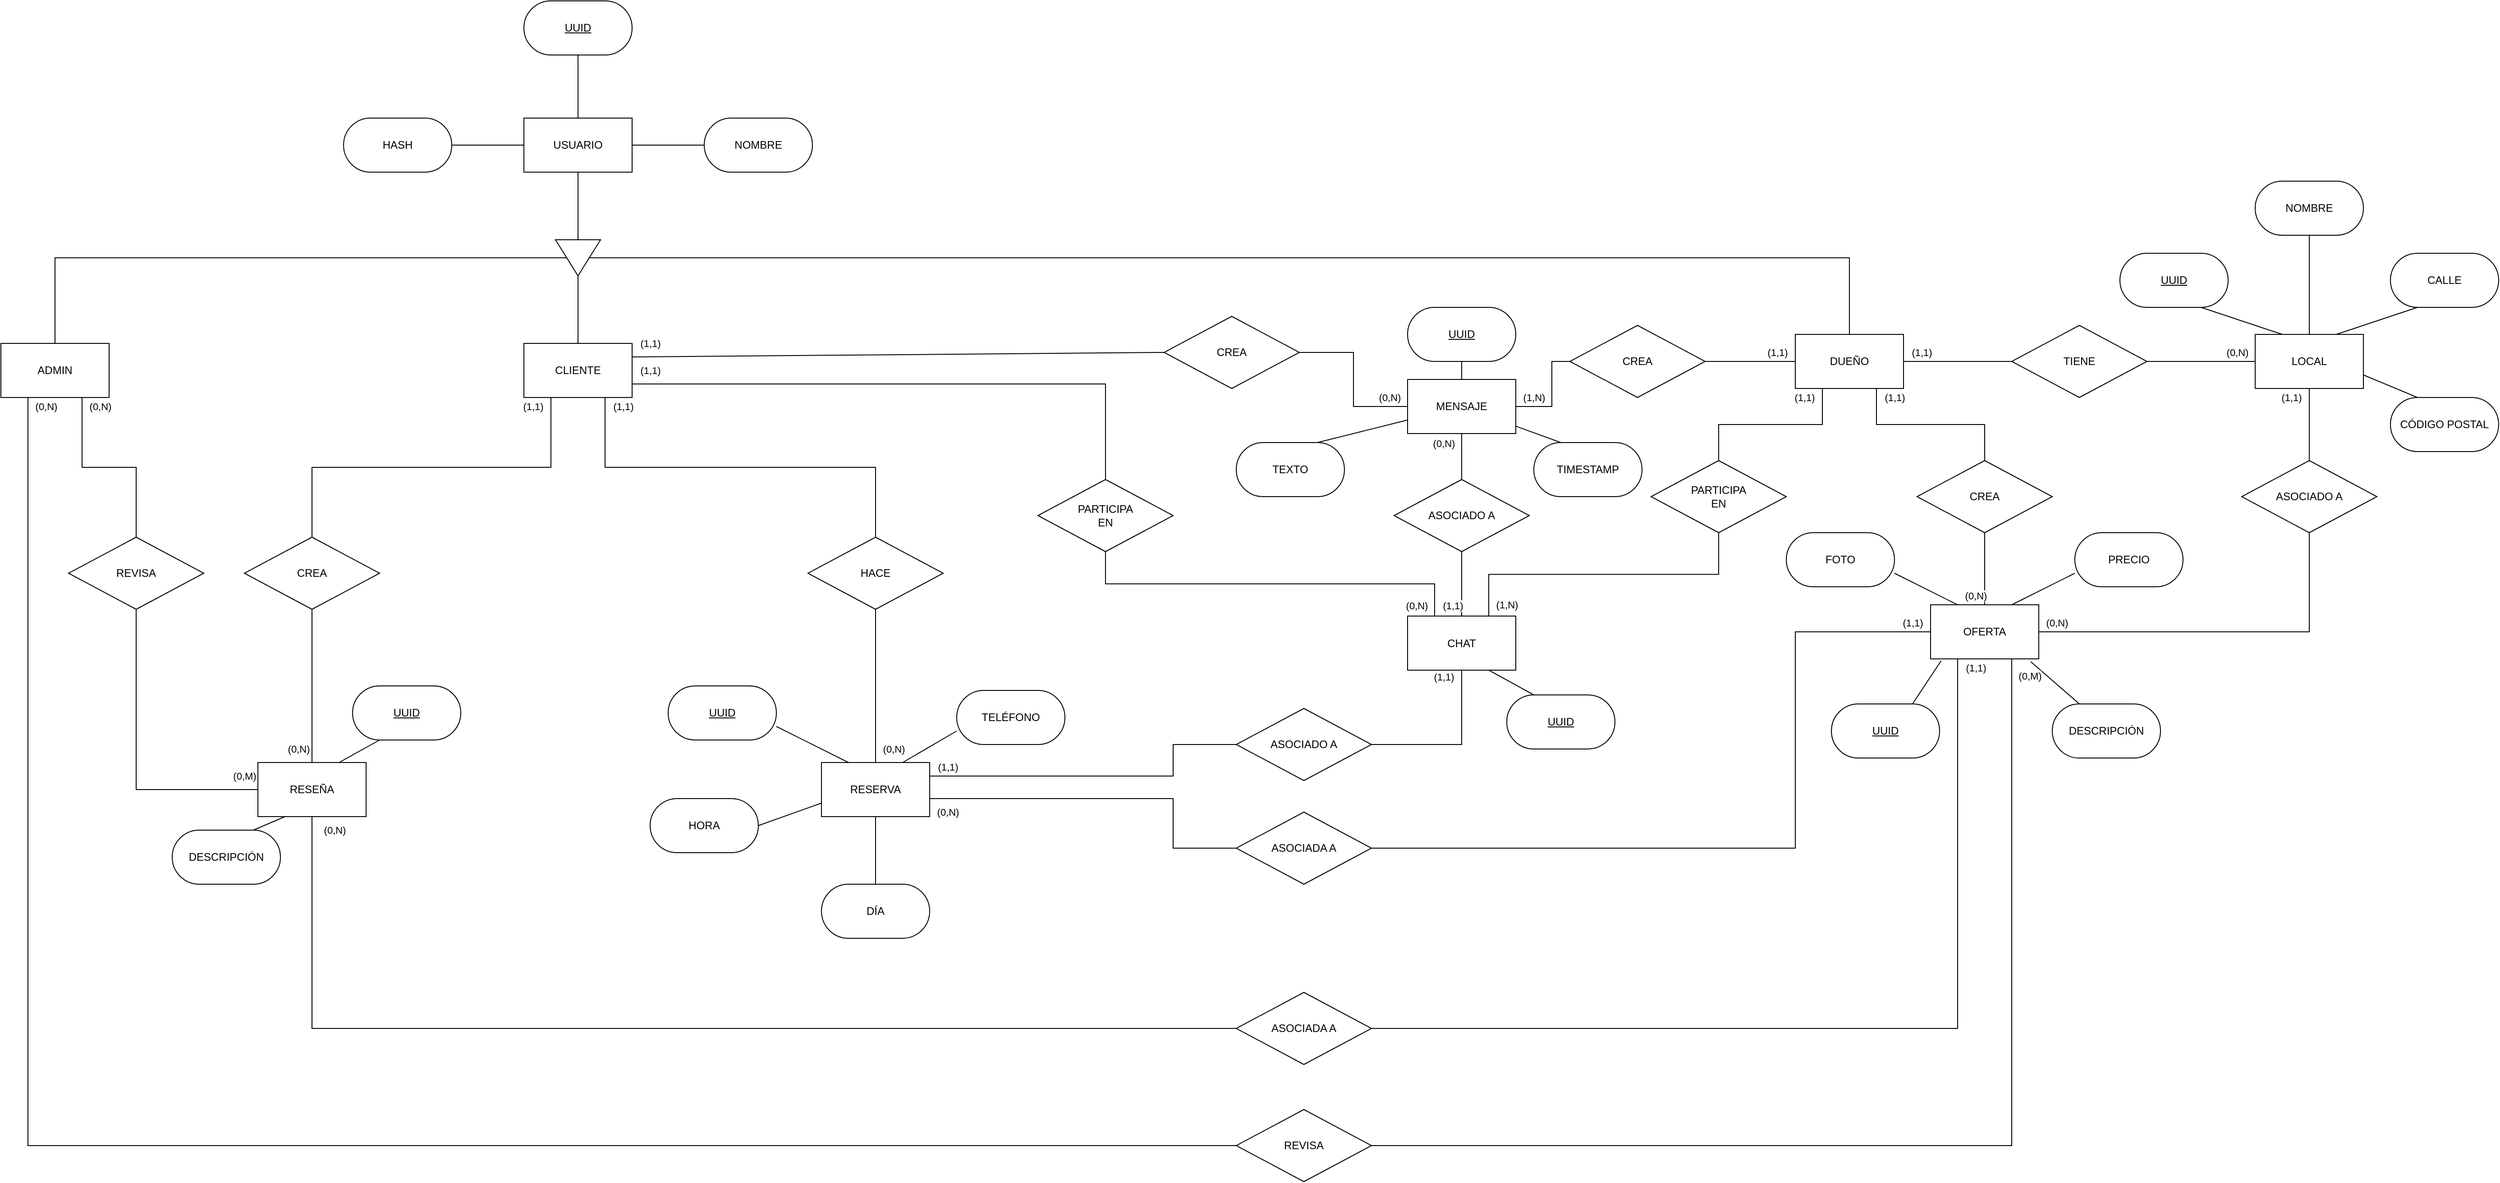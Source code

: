 <mxfile version="20.7.4" type="device"><diagram id="i-nku1L1zKFZTw5mB0r3" name="Page-1"><mxGraphModel dx="4325" dy="1533" grid="1" gridSize="10" guides="1" tooltips="1" connect="1" arrows="1" fold="1" page="1" pageScale="1" pageWidth="850" pageHeight="1100" math="0" shadow="0"><root><mxCell id="0"/><mxCell id="1" parent="0"/><mxCell id="bb5t_o7MZO1usKwchaMG-18" style="edgeStyle=none;rounded=0;orthogonalLoop=1;jettySize=auto;html=1;exitX=0.5;exitY=1;exitDx=0;exitDy=0;entryX=0;entryY=0.5;entryDx=0;entryDy=0;startArrow=none;startFill=0;endArrow=none;endFill=0;" edge="1" parent="1" source="bb5t_o7MZO1usKwchaMG-1" target="bb5t_o7MZO1usKwchaMG-17"><mxGeometry relative="1" as="geometry"/></mxCell><mxCell id="bb5t_o7MZO1usKwchaMG-24" value="" style="edgeStyle=none;rounded=0;orthogonalLoop=1;jettySize=auto;html=1;startArrow=none;startFill=0;endArrow=none;endFill=0;" edge="1" parent="1" source="bb5t_o7MZO1usKwchaMG-1" target="bb5t_o7MZO1usKwchaMG-3"><mxGeometry relative="1" as="geometry"/></mxCell><mxCell id="bb5t_o7MZO1usKwchaMG-25" value="" style="edgeStyle=none;rounded=0;orthogonalLoop=1;jettySize=auto;html=1;startArrow=none;startFill=0;endArrow=none;endFill=0;" edge="1" parent="1" source="bb5t_o7MZO1usKwchaMG-1" target="bb5t_o7MZO1usKwchaMG-4"><mxGeometry relative="1" as="geometry"/></mxCell><mxCell id="bb5t_o7MZO1usKwchaMG-26" value="" style="edgeStyle=none;rounded=0;orthogonalLoop=1;jettySize=auto;html=1;startArrow=none;startFill=0;endArrow=none;endFill=0;" edge="1" parent="1" source="bb5t_o7MZO1usKwchaMG-1" target="bb5t_o7MZO1usKwchaMG-2"><mxGeometry relative="1" as="geometry"/></mxCell><mxCell id="bb5t_o7MZO1usKwchaMG-1" value="USUARIO" style="rounded=0;whiteSpace=wrap;html=1;" vertex="1" parent="1"><mxGeometry x="-1030" y="200" width="120" height="60" as="geometry"/></mxCell><mxCell id="bb5t_o7MZO1usKwchaMG-2" value="&lt;u&gt;UUID&lt;/u&gt;" style="rounded=1;whiteSpace=wrap;html=1;arcSize=50;" vertex="1" parent="1"><mxGeometry x="-1030" y="70" width="120" height="60" as="geometry"/></mxCell><mxCell id="bb5t_o7MZO1usKwchaMG-3" value="&lt;span&gt;NOMBRE&lt;/span&gt;" style="rounded=1;whiteSpace=wrap;html=1;arcSize=50;fontStyle=0" vertex="1" parent="1"><mxGeometry x="-830" y="200" width="120" height="60" as="geometry"/></mxCell><mxCell id="bb5t_o7MZO1usKwchaMG-4" value="HASH" style="rounded=1;whiteSpace=wrap;html=1;arcSize=50;fontStyle=0" vertex="1" parent="1"><mxGeometry x="-1230" y="200" width="120" height="60" as="geometry"/></mxCell><mxCell id="bb5t_o7MZO1usKwchaMG-137" value="(0,N)" style="edgeStyle=orthogonalEdgeStyle;rounded=0;orthogonalLoop=1;jettySize=auto;html=1;exitX=0.75;exitY=1;exitDx=0;exitDy=0;entryX=0.5;entryY=0;entryDx=0;entryDy=0;startArrow=none;startFill=0;endArrow=none;endFill=0;" edge="1" parent="1" source="bb5t_o7MZO1usKwchaMG-11" target="bb5t_o7MZO1usKwchaMG-136"><mxGeometry x="-0.907" y="20" relative="1" as="geometry"><mxPoint as="offset"/></mxGeometry></mxCell><mxCell id="bb5t_o7MZO1usKwchaMG-11" value="ADMIN" style="rounded=0;whiteSpace=wrap;html=1;" vertex="1" parent="1"><mxGeometry x="-1610" y="450" width="120" height="60" as="geometry"/></mxCell><mxCell id="bb5t_o7MZO1usKwchaMG-62" value="(1,1)" style="edgeStyle=orthogonalEdgeStyle;rounded=0;orthogonalLoop=1;jettySize=auto;html=1;startArrow=none;startFill=0;endArrow=none;endFill=0;exitX=0.75;exitY=1;exitDx=0;exitDy=0;" edge="1" parent="1" source="bb5t_o7MZO1usKwchaMG-12" target="bb5t_o7MZO1usKwchaMG-61"><mxGeometry x="-0.956" y="20" relative="1" as="geometry"><mxPoint as="offset"/></mxGeometry></mxCell><mxCell id="bb5t_o7MZO1usKwchaMG-110" value="(1,1)" style="edgeStyle=orthogonalEdgeStyle;rounded=0;orthogonalLoop=1;jettySize=auto;html=1;exitX=1;exitY=0.75;exitDx=0;exitDy=0;entryX=0.5;entryY=0;entryDx=0;entryDy=0;startArrow=none;startFill=0;endArrow=none;endFill=0;" edge="1" parent="1" source="bb5t_o7MZO1usKwchaMG-12" target="bb5t_o7MZO1usKwchaMG-108"><mxGeometry x="-0.937" y="15" relative="1" as="geometry"><mxPoint as="offset"/></mxGeometry></mxCell><mxCell id="bb5t_o7MZO1usKwchaMG-117" value="(1,1)" style="edgeStyle=none;rounded=0;orthogonalLoop=1;jettySize=auto;html=1;exitX=1;exitY=0.25;exitDx=0;exitDy=0;entryX=0;entryY=0.5;entryDx=0;entryDy=0;startArrow=none;startFill=0;endArrow=none;endFill=0;" edge="1" parent="1" source="bb5t_o7MZO1usKwchaMG-12" target="bb5t_o7MZO1usKwchaMG-116"><mxGeometry x="-0.932" y="15" relative="1" as="geometry"><mxPoint as="offset"/></mxGeometry></mxCell><mxCell id="bb5t_o7MZO1usKwchaMG-127" value="(1,1)" style="edgeStyle=orthogonalEdgeStyle;rounded=0;orthogonalLoop=1;jettySize=auto;html=1;exitX=0.25;exitY=1;exitDx=0;exitDy=0;entryX=0.5;entryY=0;entryDx=0;entryDy=0;startArrow=none;startFill=0;endArrow=none;endFill=0;" edge="1" parent="1" source="bb5t_o7MZO1usKwchaMG-12" target="bb5t_o7MZO1usKwchaMG-125"><mxGeometry x="-0.952" y="-20" relative="1" as="geometry"><mxPoint as="offset"/></mxGeometry></mxCell><mxCell id="bb5t_o7MZO1usKwchaMG-12" value="CLIENTE" style="rounded=0;whiteSpace=wrap;html=1;" vertex="1" parent="1"><mxGeometry x="-1030" y="450" width="120" height="60" as="geometry"/></mxCell><mxCell id="bb5t_o7MZO1usKwchaMG-42" value="(1,1)" style="edgeStyle=orthogonalEdgeStyle;rounded=0;orthogonalLoop=1;jettySize=auto;html=1;exitX=0.75;exitY=1;exitDx=0;exitDy=0;entryX=0.5;entryY=0;entryDx=0;entryDy=0;startArrow=none;startFill=0;endArrow=none;endFill=0;" edge="1" parent="1" source="bb5t_o7MZO1usKwchaMG-13" target="bb5t_o7MZO1usKwchaMG-27"><mxGeometry x="-0.9" y="20" relative="1" as="geometry"><mxPoint as="offset"/></mxGeometry></mxCell><mxCell id="bb5t_o7MZO1usKwchaMG-51" value="(1,1)" style="edgeStyle=none;rounded=0;orthogonalLoop=1;jettySize=auto;html=1;exitX=1;exitY=0.5;exitDx=0;exitDy=0;entryX=0;entryY=0.5;entryDx=0;entryDy=0;startArrow=none;startFill=0;endArrow=none;endFill=0;" edge="1" parent="1" source="bb5t_o7MZO1usKwchaMG-13" target="bb5t_o7MZO1usKwchaMG-35"><mxGeometry x="-0.667" y="10" relative="1" as="geometry"><mxPoint as="offset"/></mxGeometry></mxCell><mxCell id="bb5t_o7MZO1usKwchaMG-82" value="(1,1)" style="edgeStyle=orthogonalEdgeStyle;rounded=0;orthogonalLoop=1;jettySize=auto;html=1;exitX=0.25;exitY=1;exitDx=0;exitDy=0;entryX=0.5;entryY=0;entryDx=0;entryDy=0;startArrow=none;startFill=0;endArrow=none;endFill=0;" edge="1" parent="1" source="bb5t_o7MZO1usKwchaMG-13" target="bb5t_o7MZO1usKwchaMG-80"><mxGeometry x="-0.897" y="-20" relative="1" as="geometry"><mxPoint as="offset"/></mxGeometry></mxCell><mxCell id="bb5t_o7MZO1usKwchaMG-122" style="edgeStyle=orthogonalEdgeStyle;rounded=0;orthogonalLoop=1;jettySize=auto;html=1;exitX=0.5;exitY=0;exitDx=0;exitDy=0;entryX=0.5;entryY=0;entryDx=0;entryDy=0;startArrow=none;startFill=0;endArrow=none;endFill=0;" edge="1" parent="1" source="bb5t_o7MZO1usKwchaMG-13" target="bb5t_o7MZO1usKwchaMG-17"><mxGeometry relative="1" as="geometry"><Array as="points"><mxPoint x="440" y="355"/></Array></mxGeometry></mxCell><mxCell id="bb5t_o7MZO1usKwchaMG-13" value="DUEÑO" style="rounded=0;whiteSpace=wrap;html=1;" vertex="1" parent="1"><mxGeometry x="380" y="440" width="120" height="60" as="geometry"/></mxCell><mxCell id="bb5t_o7MZO1usKwchaMG-19" style="edgeStyle=orthogonalEdgeStyle;rounded=0;orthogonalLoop=1;jettySize=auto;html=1;exitX=0.5;exitY=1;exitDx=0;exitDy=0;entryX=0.5;entryY=0;entryDx=0;entryDy=0;startArrow=none;startFill=0;endArrow=none;endFill=0;" edge="1" parent="1" source="bb5t_o7MZO1usKwchaMG-17" target="bb5t_o7MZO1usKwchaMG-11"><mxGeometry relative="1" as="geometry"/></mxCell><mxCell id="bb5t_o7MZO1usKwchaMG-21" style="edgeStyle=none;rounded=0;orthogonalLoop=1;jettySize=auto;html=1;exitX=1;exitY=0.5;exitDx=0;exitDy=0;entryX=0.5;entryY=0;entryDx=0;entryDy=0;startArrow=none;startFill=0;endArrow=none;endFill=0;" edge="1" parent="1" source="bb5t_o7MZO1usKwchaMG-17" target="bb5t_o7MZO1usKwchaMG-12"><mxGeometry relative="1" as="geometry"/></mxCell><mxCell id="bb5t_o7MZO1usKwchaMG-17" value="" style="triangle;whiteSpace=wrap;html=1;rotation=90;" vertex="1" parent="1"><mxGeometry x="-990" y="330" width="40" height="50" as="geometry"/></mxCell><mxCell id="bb5t_o7MZO1usKwchaMG-44" value="(0,N)" style="edgeStyle=orthogonalEdgeStyle;rounded=0;orthogonalLoop=1;jettySize=auto;html=1;exitX=1;exitY=0.5;exitDx=0;exitDy=0;startArrow=none;startFill=0;endArrow=none;endFill=0;" edge="1" parent="1" source="bb5t_o7MZO1usKwchaMG-23" target="bb5t_o7MZO1usKwchaMG-41"><mxGeometry x="-0.902" y="10" relative="1" as="geometry"><mxPoint as="offset"/></mxGeometry></mxCell><mxCell id="bb5t_o7MZO1usKwchaMG-60" style="edgeStyle=none;rounded=0;orthogonalLoop=1;jettySize=auto;html=1;exitX=0.926;exitY=1.052;exitDx=0;exitDy=0;entryX=0.25;entryY=0;entryDx=0;entryDy=0;startArrow=none;startFill=0;endArrow=none;endFill=0;exitPerimeter=0;" edge="1" parent="1" source="bb5t_o7MZO1usKwchaMG-23" target="bb5t_o7MZO1usKwchaMG-54"><mxGeometry relative="1" as="geometry"/></mxCell><mxCell id="bb5t_o7MZO1usKwchaMG-87" value="(1,1)" style="edgeStyle=orthogonalEdgeStyle;rounded=0;orthogonalLoop=1;jettySize=auto;html=1;exitX=0;exitY=0.5;exitDx=0;exitDy=0;entryX=1;entryY=0.5;entryDx=0;entryDy=0;startArrow=none;startFill=0;endArrow=none;endFill=0;" edge="1" parent="1" source="bb5t_o7MZO1usKwchaMG-23" target="bb5t_o7MZO1usKwchaMG-86"><mxGeometry x="-0.954" y="-10" relative="1" as="geometry"><Array as="points"><mxPoint x="380" y="770"/><mxPoint x="380" y="1010"/></Array><mxPoint as="offset"/></mxGeometry></mxCell><mxCell id="bb5t_o7MZO1usKwchaMG-132" value="(1,1)" style="edgeStyle=orthogonalEdgeStyle;rounded=0;orthogonalLoop=1;jettySize=auto;html=1;exitX=0.25;exitY=1;exitDx=0;exitDy=0;entryX=1;entryY=0.5;entryDx=0;entryDy=0;startArrow=none;startFill=0;endArrow=none;endFill=0;" edge="1" parent="1" source="bb5t_o7MZO1usKwchaMG-23" target="bb5t_o7MZO1usKwchaMG-131"><mxGeometry x="-0.981" y="20" relative="1" as="geometry"><mxPoint as="offset"/></mxGeometry></mxCell><mxCell id="bb5t_o7MZO1usKwchaMG-141" value="(0,M)" style="edgeStyle=orthogonalEdgeStyle;rounded=0;orthogonalLoop=1;jettySize=auto;html=1;exitX=0.75;exitY=1;exitDx=0;exitDy=0;entryX=1;entryY=0.5;entryDx=0;entryDy=0;startArrow=none;startFill=0;endArrow=none;endFill=0;" edge="1" parent="1" source="bb5t_o7MZO1usKwchaMG-23" target="bb5t_o7MZO1usKwchaMG-139"><mxGeometry x="-0.97" y="20" relative="1" as="geometry"><mxPoint as="offset"/></mxGeometry></mxCell><mxCell id="bb5t_o7MZO1usKwchaMG-23" value="OFERTA" style="rounded=0;whiteSpace=wrap;html=1;" vertex="1" parent="1"><mxGeometry x="530" y="740" width="120" height="60" as="geometry"/></mxCell><mxCell id="bb5t_o7MZO1usKwchaMG-43" value="(0,N)" style="edgeStyle=orthogonalEdgeStyle;rounded=0;orthogonalLoop=1;jettySize=auto;html=1;exitX=0.5;exitY=1;exitDx=0;exitDy=0;entryX=0.5;entryY=0;entryDx=0;entryDy=0;startArrow=none;startFill=0;endArrow=none;endFill=0;" edge="1" parent="1" source="bb5t_o7MZO1usKwchaMG-27" target="bb5t_o7MZO1usKwchaMG-23"><mxGeometry x="0.75" y="-10" relative="1" as="geometry"><mxPoint as="offset"/></mxGeometry></mxCell><mxCell id="bb5t_o7MZO1usKwchaMG-27" value="CREA" style="rhombus;whiteSpace=wrap;html=1;" vertex="1" parent="1"><mxGeometry x="515" y="580" width="150" height="80" as="geometry"/></mxCell><mxCell id="bb5t_o7MZO1usKwchaMG-88" value="(0,N)" style="edgeStyle=orthogonalEdgeStyle;rounded=0;orthogonalLoop=1;jettySize=auto;html=1;entryX=0;entryY=0.5;entryDx=0;entryDy=0;startArrow=none;startFill=0;endArrow=none;endFill=0;" edge="1" parent="1" target="bb5t_o7MZO1usKwchaMG-86"><mxGeometry x="-0.899" y="-15" relative="1" as="geometry"><mxPoint x="-580" y="955" as="sourcePoint"/><mxPoint x="-340" y="1015" as="targetPoint"/><Array as="points"><mxPoint x="-310" y="955"/><mxPoint x="-310" y="1010"/></Array><mxPoint as="offset"/></mxGeometry></mxCell><mxCell id="bb5t_o7MZO1usKwchaMG-34" value="RESERVA" style="rounded=0;whiteSpace=wrap;html=1;" vertex="1" parent="1"><mxGeometry x="-700" y="915" width="120" height="60" as="geometry"/></mxCell><mxCell id="bb5t_o7MZO1usKwchaMG-52" value="(0,N)" style="edgeStyle=none;rounded=0;orthogonalLoop=1;jettySize=auto;html=1;exitX=1;exitY=0.5;exitDx=0;exitDy=0;entryX=0;entryY=0.5;entryDx=0;entryDy=0;startArrow=none;startFill=0;endArrow=none;endFill=0;" edge="1" parent="1" source="bb5t_o7MZO1usKwchaMG-35" target="bb5t_o7MZO1usKwchaMG-36"><mxGeometry x="0.667" y="10" relative="1" as="geometry"><mxPoint as="offset"/></mxGeometry></mxCell><mxCell id="bb5t_o7MZO1usKwchaMG-35" value="TIENE" style="rhombus;whiteSpace=wrap;html=1;" vertex="1" parent="1"><mxGeometry x="620" y="430" width="150" height="80" as="geometry"/></mxCell><mxCell id="bb5t_o7MZO1usKwchaMG-45" value="(1,1)" style="edgeStyle=orthogonalEdgeStyle;rounded=0;orthogonalLoop=1;jettySize=auto;html=1;startArrow=none;startFill=0;endArrow=none;endFill=0;" edge="1" parent="1" source="bb5t_o7MZO1usKwchaMG-36" target="bb5t_o7MZO1usKwchaMG-41"><mxGeometry x="-0.75" y="-20" relative="1" as="geometry"><mxPoint as="offset"/></mxGeometry></mxCell><mxCell id="bb5t_o7MZO1usKwchaMG-36" value="LOCAL" style="rounded=0;whiteSpace=wrap;html=1;" vertex="1" parent="1"><mxGeometry x="890" y="440" width="120" height="60" as="geometry"/></mxCell><mxCell id="bb5t_o7MZO1usKwchaMG-47" style="rounded=0;orthogonalLoop=1;jettySize=auto;html=1;exitX=0.75;exitY=1;exitDx=0;exitDy=0;entryX=0.25;entryY=0;entryDx=0;entryDy=0;startArrow=none;startFill=0;endArrow=none;endFill=0;" edge="1" parent="1" source="bb5t_o7MZO1usKwchaMG-37" target="bb5t_o7MZO1usKwchaMG-36"><mxGeometry relative="1" as="geometry"/></mxCell><mxCell id="bb5t_o7MZO1usKwchaMG-37" value="&lt;u&gt;UUID&lt;/u&gt;" style="rounded=1;whiteSpace=wrap;html=1;arcSize=50;" vertex="1" parent="1"><mxGeometry x="740" y="350" width="120" height="60" as="geometry"/></mxCell><mxCell id="bb5t_o7MZO1usKwchaMG-48" value="" style="edgeStyle=none;rounded=0;orthogonalLoop=1;jettySize=auto;html=1;startArrow=none;startFill=0;endArrow=none;endFill=0;" edge="1" parent="1" source="bb5t_o7MZO1usKwchaMG-38" target="bb5t_o7MZO1usKwchaMG-36"><mxGeometry relative="1" as="geometry"/></mxCell><mxCell id="bb5t_o7MZO1usKwchaMG-38" value="NOMBRE" style="rounded=1;whiteSpace=wrap;html=1;arcSize=50;fontStyle=0" vertex="1" parent="1"><mxGeometry x="890" y="270" width="120" height="60" as="geometry"/></mxCell><mxCell id="bb5t_o7MZO1usKwchaMG-49" style="edgeStyle=none;rounded=0;orthogonalLoop=1;jettySize=auto;html=1;exitX=0.25;exitY=1;exitDx=0;exitDy=0;entryX=0.75;entryY=0;entryDx=0;entryDy=0;startArrow=none;startFill=0;endArrow=none;endFill=0;" edge="1" parent="1" source="bb5t_o7MZO1usKwchaMG-39" target="bb5t_o7MZO1usKwchaMG-36"><mxGeometry relative="1" as="geometry"/></mxCell><mxCell id="bb5t_o7MZO1usKwchaMG-39" value="CALLE" style="rounded=1;whiteSpace=wrap;html=1;arcSize=50;fontStyle=0" vertex="1" parent="1"><mxGeometry x="1040" y="350" width="120" height="60" as="geometry"/></mxCell><mxCell id="bb5t_o7MZO1usKwchaMG-50" style="edgeStyle=none;rounded=0;orthogonalLoop=1;jettySize=auto;html=1;exitX=0.25;exitY=0;exitDx=0;exitDy=0;entryX=1;entryY=0.75;entryDx=0;entryDy=0;startArrow=none;startFill=0;endArrow=none;endFill=0;" edge="1" parent="1" source="bb5t_o7MZO1usKwchaMG-40" target="bb5t_o7MZO1usKwchaMG-36"><mxGeometry relative="1" as="geometry"/></mxCell><mxCell id="bb5t_o7MZO1usKwchaMG-40" value="CÓDIGO POSTAL" style="rounded=1;whiteSpace=wrap;html=1;arcSize=50;fontStyle=0" vertex="1" parent="1"><mxGeometry x="1040" y="510" width="120" height="60" as="geometry"/></mxCell><mxCell id="bb5t_o7MZO1usKwchaMG-41" value="ASOCIADO A" style="rhombus;whiteSpace=wrap;html=1;" vertex="1" parent="1"><mxGeometry x="875" y="580" width="150" height="80" as="geometry"/></mxCell><mxCell id="bb5t_o7MZO1usKwchaMG-59" style="edgeStyle=none;rounded=0;orthogonalLoop=1;jettySize=auto;html=1;exitX=0.75;exitY=0;exitDx=0;exitDy=0;entryX=0.098;entryY=1.033;entryDx=0;entryDy=0;startArrow=none;startFill=0;endArrow=none;endFill=0;entryPerimeter=0;" edge="1" parent="1" source="bb5t_o7MZO1usKwchaMG-53" target="bb5t_o7MZO1usKwchaMG-23"><mxGeometry relative="1" as="geometry"/></mxCell><mxCell id="bb5t_o7MZO1usKwchaMG-53" value="&lt;u&gt;UUID&lt;/u&gt;" style="rounded=1;whiteSpace=wrap;html=1;arcSize=50;" vertex="1" parent="1"><mxGeometry x="420" y="850" width="120" height="60" as="geometry"/></mxCell><mxCell id="bb5t_o7MZO1usKwchaMG-54" value="DESCRIPCIÓN" style="rounded=1;whiteSpace=wrap;html=1;arcSize=50;fontStyle=0" vertex="1" parent="1"><mxGeometry x="665" y="850" width="120" height="60" as="geometry"/></mxCell><mxCell id="bb5t_o7MZO1usKwchaMG-58" style="edgeStyle=none;rounded=0;orthogonalLoop=1;jettySize=auto;html=1;exitX=0;exitY=0.75;exitDx=0;exitDy=0;entryX=0.75;entryY=0;entryDx=0;entryDy=0;startArrow=none;startFill=0;endArrow=none;endFill=0;" edge="1" parent="1" source="bb5t_o7MZO1usKwchaMG-55" target="bb5t_o7MZO1usKwchaMG-23"><mxGeometry relative="1" as="geometry"/></mxCell><mxCell id="bb5t_o7MZO1usKwchaMG-55" value="PRECIO" style="rounded=1;whiteSpace=wrap;html=1;arcSize=50;fontStyle=0" vertex="1" parent="1"><mxGeometry x="690" y="660" width="120" height="60" as="geometry"/></mxCell><mxCell id="bb5t_o7MZO1usKwchaMG-57" style="edgeStyle=none;rounded=0;orthogonalLoop=1;jettySize=auto;html=1;exitX=1;exitY=0.75;exitDx=0;exitDy=0;entryX=0.25;entryY=0;entryDx=0;entryDy=0;startArrow=none;startFill=0;endArrow=none;endFill=0;" edge="1" parent="1" source="bb5t_o7MZO1usKwchaMG-56" target="bb5t_o7MZO1usKwchaMG-23"><mxGeometry relative="1" as="geometry"/></mxCell><mxCell id="bb5t_o7MZO1usKwchaMG-56" value="FOTO" style="rounded=1;whiteSpace=wrap;html=1;arcSize=50;fontStyle=0" vertex="1" parent="1"><mxGeometry x="370" y="660" width="120" height="60" as="geometry"/></mxCell><mxCell id="bb5t_o7MZO1usKwchaMG-85" value="(0,N)" style="edgeStyle=orthogonalEdgeStyle;rounded=0;orthogonalLoop=1;jettySize=auto;html=1;startArrow=none;startFill=0;endArrow=none;endFill=0;entryX=0.5;entryY=0;entryDx=0;entryDy=0;" edge="1" parent="1" source="bb5t_o7MZO1usKwchaMG-61" target="bb5t_o7MZO1usKwchaMG-34"><mxGeometry x="0.824" y="20" relative="1" as="geometry"><mxPoint x="-640" y="825.0" as="targetPoint"/><mxPoint as="offset"/></mxGeometry></mxCell><mxCell id="bb5t_o7MZO1usKwchaMG-61" value="HACE" style="rhombus;whiteSpace=wrap;html=1;" vertex="1" parent="1"><mxGeometry x="-715" y="665" width="150" height="80" as="geometry"/></mxCell><mxCell id="bb5t_o7MZO1usKwchaMG-73" style="edgeStyle=none;rounded=0;orthogonalLoop=1;jettySize=auto;html=1;exitX=1;exitY=0.75;exitDx=0;exitDy=0;entryX=0.25;entryY=0;entryDx=0;entryDy=0;startArrow=none;startFill=0;endArrow=none;endFill=0;" edge="1" parent="1" source="bb5t_o7MZO1usKwchaMG-67" target="bb5t_o7MZO1usKwchaMG-34"><mxGeometry relative="1" as="geometry"/></mxCell><mxCell id="bb5t_o7MZO1usKwchaMG-67" value="&lt;u&gt;UUID&lt;/u&gt;" style="rounded=1;whiteSpace=wrap;html=1;arcSize=50;" vertex="1" parent="1"><mxGeometry x="-870" y="830" width="120" height="60" as="geometry"/></mxCell><mxCell id="bb5t_o7MZO1usKwchaMG-74" style="edgeStyle=none;rounded=0;orthogonalLoop=1;jettySize=auto;html=1;exitX=1;exitY=0.5;exitDx=0;exitDy=0;entryX=0;entryY=0.75;entryDx=0;entryDy=0;startArrow=none;startFill=0;endArrow=none;endFill=0;" edge="1" parent="1" source="bb5t_o7MZO1usKwchaMG-69" target="bb5t_o7MZO1usKwchaMG-34"><mxGeometry relative="1" as="geometry"/></mxCell><mxCell id="bb5t_o7MZO1usKwchaMG-69" value="HORA" style="rounded=1;whiteSpace=wrap;html=1;arcSize=50;fontStyle=0" vertex="1" parent="1"><mxGeometry x="-890" y="955" width="120" height="60" as="geometry"/></mxCell><mxCell id="bb5t_o7MZO1usKwchaMG-123" value="" style="edgeStyle=orthogonalEdgeStyle;rounded=0;orthogonalLoop=1;jettySize=auto;html=1;startArrow=none;startFill=0;endArrow=none;endFill=0;" edge="1" parent="1" source="bb5t_o7MZO1usKwchaMG-70" target="bb5t_o7MZO1usKwchaMG-34"><mxGeometry relative="1" as="geometry"/></mxCell><mxCell id="bb5t_o7MZO1usKwchaMG-70" value="DÍA" style="rounded=1;whiteSpace=wrap;html=1;arcSize=50;fontStyle=0" vertex="1" parent="1"><mxGeometry x="-700" y="1050" width="120" height="60" as="geometry"/></mxCell><mxCell id="bb5t_o7MZO1usKwchaMG-124" style="rounded=0;orthogonalLoop=1;jettySize=auto;html=1;exitX=0;exitY=0.75;exitDx=0;exitDy=0;entryX=0.75;entryY=0;entryDx=0;entryDy=0;startArrow=none;startFill=0;endArrow=none;endFill=0;" edge="1" parent="1" source="bb5t_o7MZO1usKwchaMG-71" target="bb5t_o7MZO1usKwchaMG-34"><mxGeometry relative="1" as="geometry"/></mxCell><mxCell id="bb5t_o7MZO1usKwchaMG-71" value="TELÉFONO" style="rounded=1;whiteSpace=wrap;html=1;arcSize=50;fontStyle=0" vertex="1" parent="1"><mxGeometry x="-550" y="835" width="120" height="60" as="geometry"/></mxCell><mxCell id="bb5t_o7MZO1usKwchaMG-79" value="CHAT" style="rounded=0;whiteSpace=wrap;html=1;" vertex="1" parent="1"><mxGeometry x="-50" y="752.5" width="120" height="60" as="geometry"/></mxCell><mxCell id="bb5t_o7MZO1usKwchaMG-107" value="(1,N)" style="edgeStyle=orthogonalEdgeStyle;rounded=0;orthogonalLoop=1;jettySize=auto;html=1;exitX=0.5;exitY=1;exitDx=0;exitDy=0;entryX=0.75;entryY=0;entryDx=0;entryDy=0;startArrow=none;startFill=0;endArrow=none;endFill=0;" edge="1" parent="1" source="bb5t_o7MZO1usKwchaMG-80" target="bb5t_o7MZO1usKwchaMG-79"><mxGeometry x="0.928" y="20" relative="1" as="geometry"><mxPoint as="offset"/></mxGeometry></mxCell><mxCell id="bb5t_o7MZO1usKwchaMG-80" value="PARTICIPA&lt;br&gt;EN" style="rhombus;whiteSpace=wrap;html=1;" vertex="1" parent="1"><mxGeometry x="220" y="580" width="150" height="80" as="geometry"/></mxCell><mxCell id="bb5t_o7MZO1usKwchaMG-90" value="(1,1)" style="edgeStyle=orthogonalEdgeStyle;rounded=0;orthogonalLoop=1;jettySize=auto;html=1;exitX=1;exitY=0.5;exitDx=0;exitDy=0;entryX=0.5;entryY=1;entryDx=0;entryDy=0;startArrow=none;startFill=0;endArrow=none;endFill=0;" edge="1" parent="1" source="bb5t_o7MZO1usKwchaMG-83" target="bb5t_o7MZO1usKwchaMG-79"><mxGeometry x="0.918" y="20" relative="1" as="geometry"><mxPoint as="offset"/></mxGeometry></mxCell><mxCell id="bb5t_o7MZO1usKwchaMG-101" value="(1,1)" style="edgeStyle=orthogonalEdgeStyle;rounded=0;orthogonalLoop=1;jettySize=auto;html=1;exitX=0;exitY=0.5;exitDx=0;exitDy=0;entryX=1;entryY=0.25;entryDx=0;entryDy=0;startArrow=none;startFill=0;endArrow=none;endFill=0;" edge="1" parent="1" source="bb5t_o7MZO1usKwchaMG-83" target="bb5t_o7MZO1usKwchaMG-34"><mxGeometry x="0.893" y="-10" relative="1" as="geometry"><Array as="points"><mxPoint x="-310" y="895"/><mxPoint x="-310" y="930"/></Array><mxPoint as="offset"/></mxGeometry></mxCell><mxCell id="bb5t_o7MZO1usKwchaMG-83" value="ASOCIADO A" style="rhombus;whiteSpace=wrap;html=1;" vertex="1" parent="1"><mxGeometry x="-240" y="855" width="150" height="80" as="geometry"/></mxCell><mxCell id="bb5t_o7MZO1usKwchaMG-86" value="ASOCIADA A" style="rhombus;whiteSpace=wrap;html=1;" vertex="1" parent="1"><mxGeometry x="-240" y="970" width="150" height="80" as="geometry"/></mxCell><mxCell id="bb5t_o7MZO1usKwchaMG-118" value="(0,N)" style="edgeStyle=orthogonalEdgeStyle;rounded=0;orthogonalLoop=1;jettySize=auto;html=1;exitX=0;exitY=0.5;exitDx=0;exitDy=0;entryX=1;entryY=0.5;entryDx=0;entryDy=0;startArrow=none;startFill=0;endArrow=none;endFill=0;" edge="1" parent="1" source="bb5t_o7MZO1usKwchaMG-92" target="bb5t_o7MZO1usKwchaMG-116"><mxGeometry x="-0.778" y="-10" relative="1" as="geometry"><mxPoint as="offset"/></mxGeometry></mxCell><mxCell id="bb5t_o7MZO1usKwchaMG-92" value="MENSAJE" style="rounded=0;whiteSpace=wrap;html=1;" vertex="1" parent="1"><mxGeometry x="-50" y="490" width="120" height="60" as="geometry"/></mxCell><mxCell id="bb5t_o7MZO1usKwchaMG-142" style="rounded=0;orthogonalLoop=1;jettySize=auto;html=1;exitX=0.25;exitY=0;exitDx=0;exitDy=0;entryX=0.75;entryY=1;entryDx=0;entryDy=0;startArrow=none;startFill=0;endArrow=none;endFill=0;" edge="1" parent="1" source="bb5t_o7MZO1usKwchaMG-93" target="bb5t_o7MZO1usKwchaMG-79"><mxGeometry relative="1" as="geometry"/></mxCell><mxCell id="bb5t_o7MZO1usKwchaMG-93" value="&lt;u&gt;UUID&lt;/u&gt;" style="rounded=1;whiteSpace=wrap;html=1;arcSize=50;" vertex="1" parent="1"><mxGeometry x="60" y="840" width="120" height="60" as="geometry"/></mxCell><mxCell id="bb5t_o7MZO1usKwchaMG-96" value="(1,1)" style="edgeStyle=none;rounded=0;orthogonalLoop=1;jettySize=auto;html=1;startArrow=none;startFill=0;endArrow=none;endFill=0;" edge="1" parent="1" source="bb5t_o7MZO1usKwchaMG-95" target="bb5t_o7MZO1usKwchaMG-79"><mxGeometry x="0.65" y="-10" relative="1" as="geometry"><mxPoint y="1" as="offset"/></mxGeometry></mxCell><mxCell id="bb5t_o7MZO1usKwchaMG-111" value="(0,N)" style="edgeStyle=orthogonalEdgeStyle;rounded=0;orthogonalLoop=1;jettySize=auto;html=1;startArrow=none;startFill=0;endArrow=none;endFill=0;" edge="1" parent="1" source="bb5t_o7MZO1usKwchaMG-95" target="bb5t_o7MZO1usKwchaMG-92"><mxGeometry x="0.608" y="20" relative="1" as="geometry"><mxPoint y="1" as="offset"/></mxGeometry></mxCell><mxCell id="bb5t_o7MZO1usKwchaMG-95" value="ASOCIADO A" style="rhombus;whiteSpace=wrap;html=1;" vertex="1" parent="1"><mxGeometry x="-65" y="601" width="150" height="80" as="geometry"/></mxCell><mxCell id="bb5t_o7MZO1usKwchaMG-112" style="edgeStyle=orthogonalEdgeStyle;rounded=0;orthogonalLoop=1;jettySize=auto;html=1;exitX=0.5;exitY=1;exitDx=0;exitDy=0;entryX=0.5;entryY=0;entryDx=0;entryDy=0;startArrow=none;startFill=0;endArrow=none;endFill=0;" edge="1" parent="1" source="bb5t_o7MZO1usKwchaMG-98" target="bb5t_o7MZO1usKwchaMG-92"><mxGeometry relative="1" as="geometry"/></mxCell><mxCell id="bb5t_o7MZO1usKwchaMG-98" value="&lt;u&gt;UUID&lt;/u&gt;" style="rounded=1;whiteSpace=wrap;html=1;arcSize=50;" vertex="1" parent="1"><mxGeometry x="-50" y="410" width="120" height="60" as="geometry"/></mxCell><mxCell id="bb5t_o7MZO1usKwchaMG-113" value="" style="rounded=0;orthogonalLoop=1;jettySize=auto;html=1;startArrow=none;startFill=0;endArrow=none;endFill=0;exitX=0.75;exitY=0;exitDx=0;exitDy=0;" edge="1" parent="1" source="bb5t_o7MZO1usKwchaMG-99" target="bb5t_o7MZO1usKwchaMG-92"><mxGeometry relative="1" as="geometry"/></mxCell><mxCell id="bb5t_o7MZO1usKwchaMG-99" value="&lt;span&gt;TEXTO&lt;/span&gt;" style="rounded=1;whiteSpace=wrap;html=1;arcSize=50;fontStyle=0" vertex="1" parent="1"><mxGeometry x="-240" y="560" width="120" height="60" as="geometry"/></mxCell><mxCell id="bb5t_o7MZO1usKwchaMG-115" value="" style="edgeStyle=none;rounded=0;orthogonalLoop=1;jettySize=auto;html=1;startArrow=none;startFill=0;endArrow=none;endFill=0;exitX=0.25;exitY=0;exitDx=0;exitDy=0;" edge="1" parent="1" source="bb5t_o7MZO1usKwchaMG-100" target="bb5t_o7MZO1usKwchaMG-92"><mxGeometry relative="1" as="geometry"><mxPoint x="90" y="560" as="sourcePoint"/></mxGeometry></mxCell><mxCell id="bb5t_o7MZO1usKwchaMG-100" value="TIMESTAMP" style="rounded=1;whiteSpace=wrap;html=1;arcSize=50;fontStyle=0" vertex="1" parent="1"><mxGeometry x="90" y="560" width="120" height="60" as="geometry"/></mxCell><mxCell id="bb5t_o7MZO1usKwchaMG-109" value="(0,N)" style="edgeStyle=orthogonalEdgeStyle;rounded=0;orthogonalLoop=1;jettySize=auto;html=1;exitX=0.5;exitY=1;exitDx=0;exitDy=0;entryX=0.25;entryY=0;entryDx=0;entryDy=0;startArrow=none;startFill=0;endArrow=none;endFill=0;" edge="1" parent="1" source="bb5t_o7MZO1usKwchaMG-108" target="bb5t_o7MZO1usKwchaMG-79"><mxGeometry x="0.943" y="-20" relative="1" as="geometry"><mxPoint y="1" as="offset"/></mxGeometry></mxCell><mxCell id="bb5t_o7MZO1usKwchaMG-108" value="PARTICIPA&lt;br&gt;EN" style="rhombus;whiteSpace=wrap;html=1;" vertex="1" parent="1"><mxGeometry x="-460" y="601" width="150" height="80" as="geometry"/></mxCell><mxCell id="bb5t_o7MZO1usKwchaMG-116" value="CREA" style="rhombus;whiteSpace=wrap;html=1;" vertex="1" parent="1"><mxGeometry x="-320" y="420" width="150" height="80" as="geometry"/></mxCell><mxCell id="bb5t_o7MZO1usKwchaMG-120" value="(1,1)" style="edgeStyle=orthogonalEdgeStyle;rounded=0;orthogonalLoop=1;jettySize=auto;html=1;exitX=1;exitY=0.5;exitDx=0;exitDy=0;entryX=0;entryY=0.5;entryDx=0;entryDy=0;startArrow=none;startFill=0;endArrow=none;endFill=0;" edge="1" parent="1" source="bb5t_o7MZO1usKwchaMG-119" target="bb5t_o7MZO1usKwchaMG-13"><mxGeometry x="0.6" y="10" relative="1" as="geometry"><mxPoint as="offset"/></mxGeometry></mxCell><mxCell id="bb5t_o7MZO1usKwchaMG-121" value="(1,N)" style="edgeStyle=orthogonalEdgeStyle;rounded=0;orthogonalLoop=1;jettySize=auto;html=1;exitX=0;exitY=0.5;exitDx=0;exitDy=0;entryX=1;entryY=0.5;entryDx=0;entryDy=0;startArrow=none;startFill=0;endArrow=none;endFill=0;" edge="1" parent="1" source="bb5t_o7MZO1usKwchaMG-119" target="bb5t_o7MZO1usKwchaMG-92"><mxGeometry x="0.636" y="-10" relative="1" as="geometry"><Array as="points"><mxPoint x="110" y="470"/><mxPoint x="110" y="520"/></Array><mxPoint as="offset"/></mxGeometry></mxCell><mxCell id="bb5t_o7MZO1usKwchaMG-119" value="CREA" style="rhombus;whiteSpace=wrap;html=1;" vertex="1" parent="1"><mxGeometry x="130" y="430" width="150" height="80" as="geometry"/></mxCell><mxCell id="bb5t_o7MZO1usKwchaMG-128" value="(0,N)" style="edgeStyle=orthogonalEdgeStyle;rounded=0;orthogonalLoop=1;jettySize=auto;html=1;exitX=0.5;exitY=1;exitDx=0;exitDy=0;entryX=0.5;entryY=0;entryDx=0;entryDy=0;startArrow=none;startFill=0;endArrow=none;endFill=0;" edge="1" parent="1" source="bb5t_o7MZO1usKwchaMG-125" target="bb5t_o7MZO1usKwchaMG-126"><mxGeometry x="0.824" y="-15" relative="1" as="geometry"><mxPoint as="offset"/></mxGeometry></mxCell><mxCell id="bb5t_o7MZO1usKwchaMG-125" value="CREA" style="rhombus;whiteSpace=wrap;html=1;" vertex="1" parent="1"><mxGeometry x="-1340" y="665" width="150" height="80" as="geometry"/></mxCell><mxCell id="bb5t_o7MZO1usKwchaMG-133" value="(0,N)" style="edgeStyle=orthogonalEdgeStyle;rounded=0;orthogonalLoop=1;jettySize=auto;html=1;exitX=0.5;exitY=1;exitDx=0;exitDy=0;entryX=0;entryY=0.5;entryDx=0;entryDy=0;startArrow=none;startFill=0;endArrow=none;endFill=0;" edge="1" parent="1" source="bb5t_o7MZO1usKwchaMG-126" target="bb5t_o7MZO1usKwchaMG-131"><mxGeometry x="-0.976" y="25" relative="1" as="geometry"><mxPoint as="offset"/></mxGeometry></mxCell><mxCell id="bb5t_o7MZO1usKwchaMG-126" value="RESEÑA" style="rounded=0;whiteSpace=wrap;html=1;" vertex="1" parent="1"><mxGeometry x="-1325" y="915" width="120" height="60" as="geometry"/></mxCell><mxCell id="bb5t_o7MZO1usKwchaMG-135" style="edgeStyle=none;rounded=0;orthogonalLoop=1;jettySize=auto;html=1;exitX=0.25;exitY=1;exitDx=0;exitDy=0;entryX=0.75;entryY=0;entryDx=0;entryDy=0;startArrow=none;startFill=0;endArrow=none;endFill=0;" edge="1" parent="1" source="bb5t_o7MZO1usKwchaMG-129" target="bb5t_o7MZO1usKwchaMG-126"><mxGeometry relative="1" as="geometry"/></mxCell><mxCell id="bb5t_o7MZO1usKwchaMG-129" value="&lt;u&gt;UUID&lt;/u&gt;" style="rounded=1;whiteSpace=wrap;html=1;arcSize=50;" vertex="1" parent="1"><mxGeometry x="-1220" y="830" width="120" height="60" as="geometry"/></mxCell><mxCell id="bb5t_o7MZO1usKwchaMG-134" style="rounded=0;orthogonalLoop=1;jettySize=auto;html=1;exitX=0.75;exitY=0;exitDx=0;exitDy=0;entryX=0.25;entryY=1;entryDx=0;entryDy=0;startArrow=none;startFill=0;endArrow=none;endFill=0;" edge="1" parent="1" source="bb5t_o7MZO1usKwchaMG-130" target="bb5t_o7MZO1usKwchaMG-126"><mxGeometry relative="1" as="geometry"/></mxCell><mxCell id="bb5t_o7MZO1usKwchaMG-130" value="&lt;span&gt;DESCRIPCIÓN&lt;/span&gt;" style="rounded=1;whiteSpace=wrap;html=1;arcSize=50;fontStyle=0" vertex="1" parent="1"><mxGeometry x="-1420" y="990" width="120" height="60" as="geometry"/></mxCell><mxCell id="bb5t_o7MZO1usKwchaMG-131" value="ASOCIADA A" style="rhombus;whiteSpace=wrap;html=1;" vertex="1" parent="1"><mxGeometry x="-240" y="1170" width="150" height="80" as="geometry"/></mxCell><mxCell id="bb5t_o7MZO1usKwchaMG-138" value="(0,M)" style="edgeStyle=orthogonalEdgeStyle;rounded=0;orthogonalLoop=1;jettySize=auto;html=1;exitX=0.5;exitY=1;exitDx=0;exitDy=0;entryX=0;entryY=0.5;entryDx=0;entryDy=0;startArrow=none;startFill=0;endArrow=none;endFill=0;" edge="1" parent="1" source="bb5t_o7MZO1usKwchaMG-136" target="bb5t_o7MZO1usKwchaMG-126"><mxGeometry x="0.91" y="15" relative="1" as="geometry"><mxPoint as="offset"/></mxGeometry></mxCell><mxCell id="bb5t_o7MZO1usKwchaMG-136" value="REVISA" style="rhombus;whiteSpace=wrap;html=1;" vertex="1" parent="1"><mxGeometry x="-1535" y="665" width="150" height="80" as="geometry"/></mxCell><mxCell id="bb5t_o7MZO1usKwchaMG-140" value="(0,N)" style="edgeStyle=orthogonalEdgeStyle;rounded=0;orthogonalLoop=1;jettySize=auto;html=1;exitX=0;exitY=0.5;exitDx=0;exitDy=0;entryX=0.25;entryY=1;entryDx=0;entryDy=0;startArrow=none;startFill=0;endArrow=none;endFill=0;" edge="1" parent="1" source="bb5t_o7MZO1usKwchaMG-139" target="bb5t_o7MZO1usKwchaMG-11"><mxGeometry x="0.991" y="-20" relative="1" as="geometry"><Array as="points"><mxPoint x="-1580" y="1340"/></Array><mxPoint as="offset"/></mxGeometry></mxCell><mxCell id="bb5t_o7MZO1usKwchaMG-139" value="REVISA" style="rhombus;whiteSpace=wrap;html=1;" vertex="1" parent="1"><mxGeometry x="-240" y="1300" width="150" height="80" as="geometry"/></mxCell></root></mxGraphModel></diagram></mxfile>